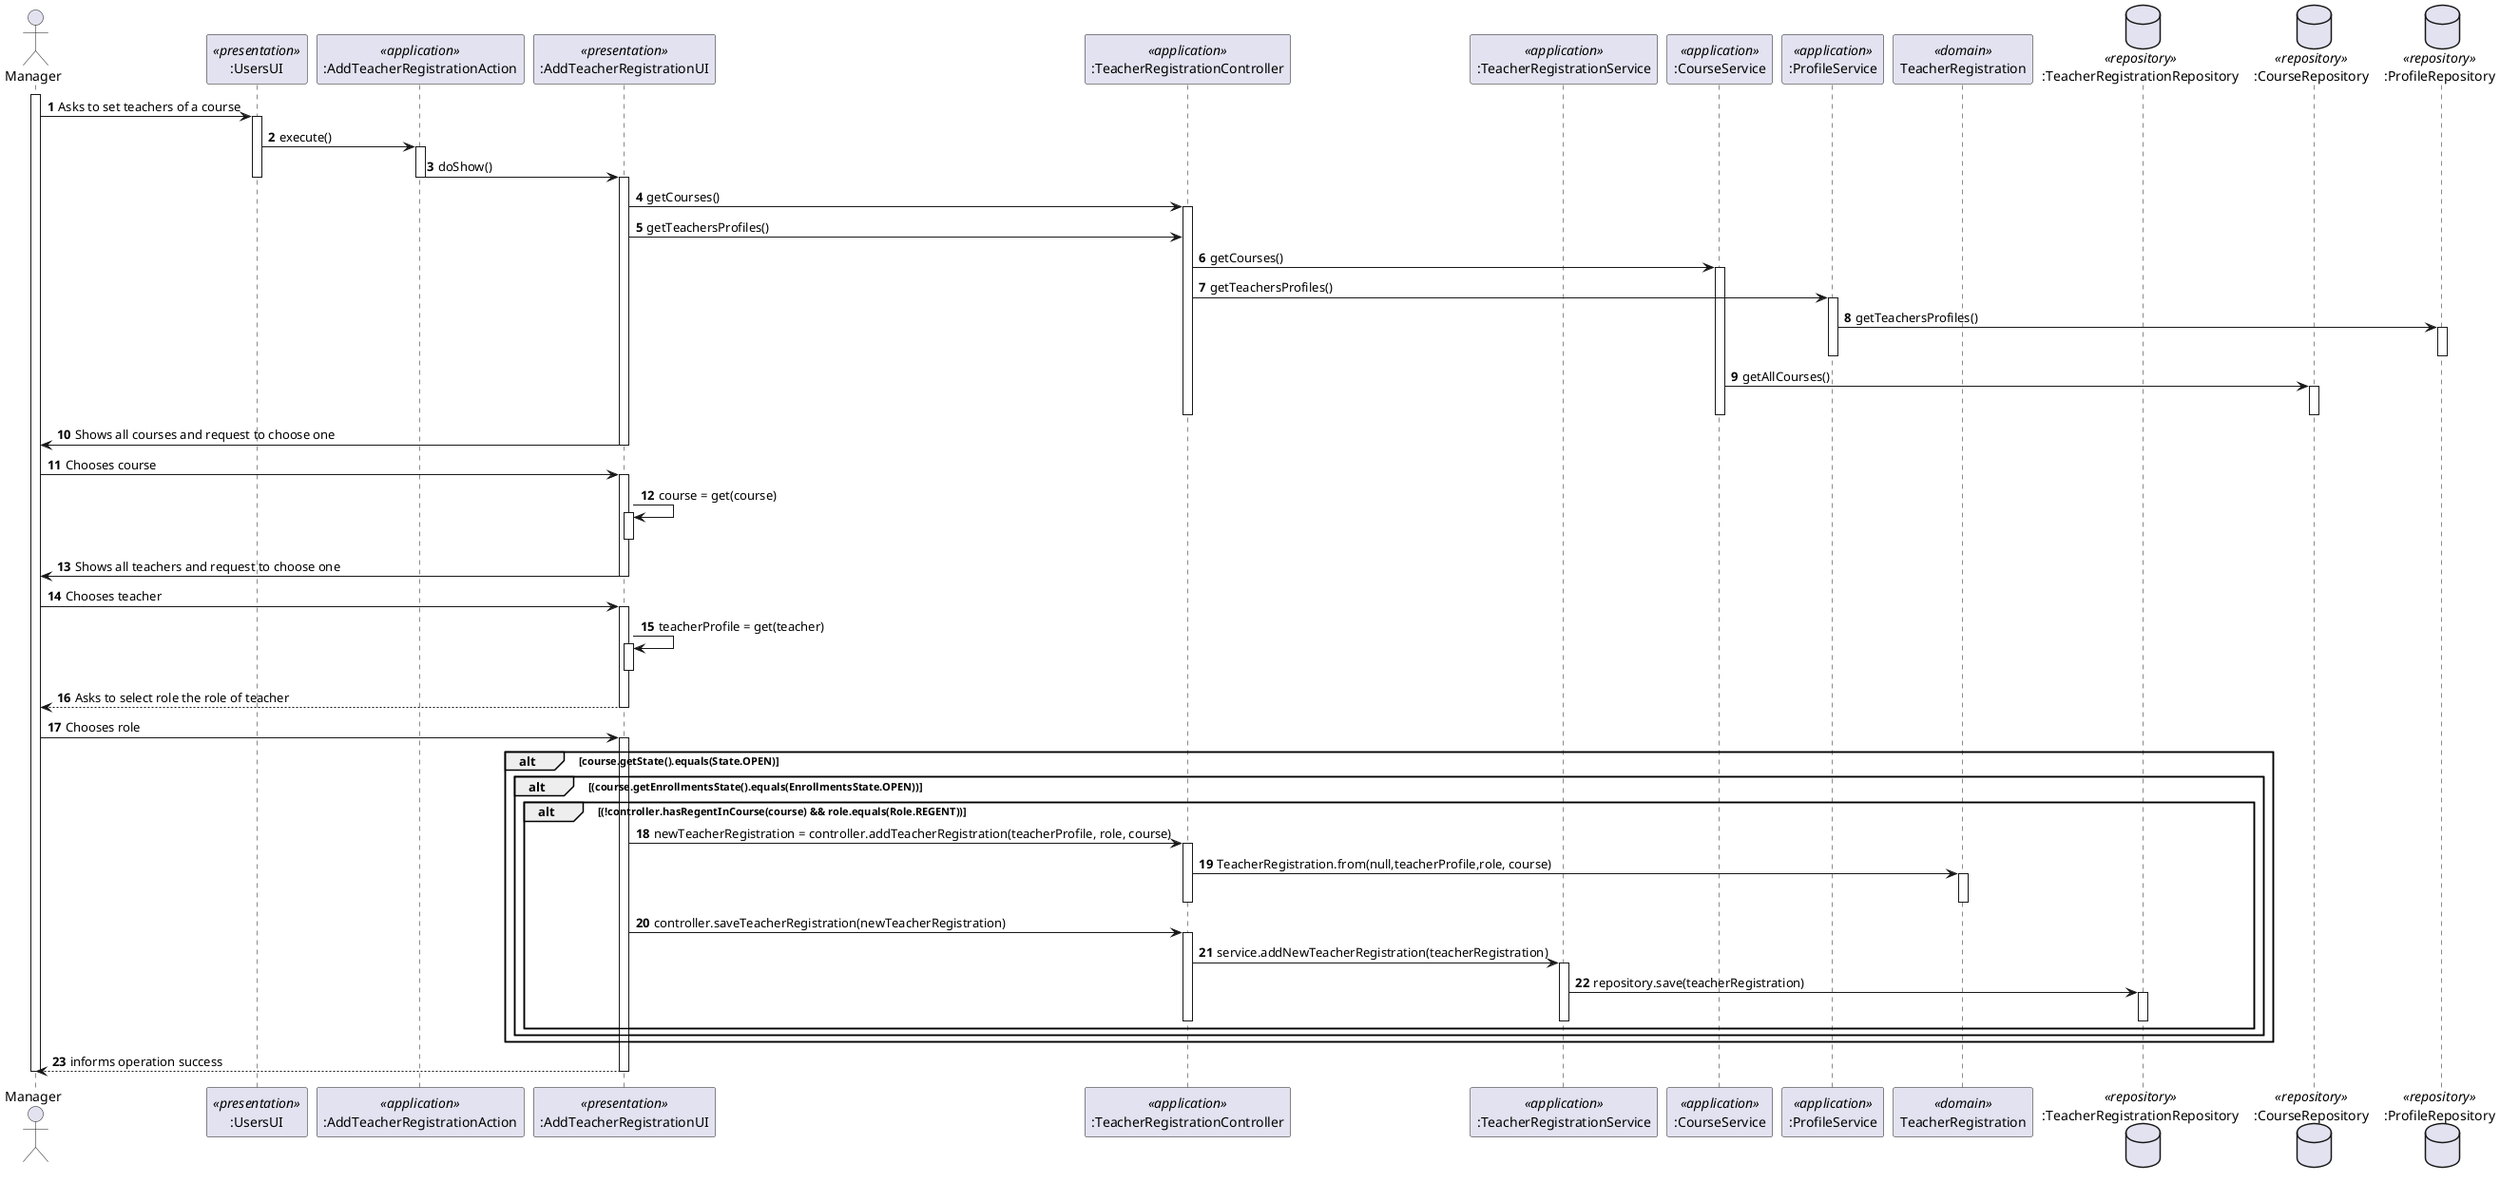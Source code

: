 @startuml
'https://plantuml.com/sequence-diagram

autonumber

actor manager as "Manager"

participant ":UsersUI" as ui <<presentation>>
participant ":AddTeacherRegistrationAction" as action <<application>>
participant ":AddTeacherRegistrationUI" as registrationUI <<presentation>>
participant ":TeacherRegistrationController" as controller <<application>>
participant ":TeacherRegistrationService" as service <<application>>
participant ":CourseService" as serviceCourse <<application>>
participant ":ProfileService" as serviceProfile <<application>>
participant "TeacherRegistration" as teacherRegistration <<domain>>
database ":TeacherRegistrationRepository" as repository <<repository>>
database ":CourseRepository" as repositoryCourse <<repository>>
database ":ProfileRepository" as repositoryProfile <<repository>>

activate manager

manager -> ui : Asks to set teachers of a course
activate ui
ui -> action : execute()
activate action
action -> registrationUI : doShow()
deactivate action
deactivate ui
activate registrationUI
registrationUI -> controller : getCourses()
activate controller
registrationUI -> controller : getTeachersProfiles()
controller -> serviceCourse : getCourses()
activate serviceCourse
controller -> serviceProfile : getTeachersProfiles()
activate serviceProfile
serviceProfile -> repositoryProfile : getTeachersProfiles()
activate repositoryProfile
deactivate repositoryProfile
deactivate serviceProfile
serviceCourse -> repositoryCourse : getAllCourses()
activate repositoryCourse
deactivate repositoryCourse
deactivate serviceCourse
deactivate controller
registrationUI -> manager : Shows all courses and request to choose one
deactivate registrationUI
manager -> registrationUI : Chooses course
activate registrationUI
registrationUI -> registrationUI : course = get(course)
activate registrationUI
deactivate registrationUI
registrationUI -> manager : Shows all teachers and request to choose one
deactivate registrationUI
manager -> registrationUI : Chooses teacher
activate registrationUI
registrationUI -> registrationUI : teacherProfile = get(teacher)
activate registrationUI
deactivate registrationUI
registrationUI --> manager : Asks to select role the role of teacher
deactivate registrationUI
manager -> registrationUI : Chooses role
activate registrationUI
alt course.getState().equals(State.OPEN)
    alt (course.getEnrollmentsState().equals(EnrollmentsState.OPEN))
        alt (!controller.hasRegentInCourse(course) && role.equals(Role.REGENT))
            registrationUI -> controller : newTeacherRegistration = controller.addTeacherRegistration(teacherProfile, role, course)
            activate controller
            controller -> teacherRegistration : TeacherRegistration.from(null,teacherProfile,role, course)
            activate teacherRegistration
            deactivate teacherRegistration
            deactivate controller
            registrationUI -> controller : controller.saveTeacherRegistration(newTeacherRegistration)
            activate controller
            controller -> service : service.addNewTeacherRegistration(teacherRegistration)
            activate service
            service -> repository : repository.save(teacherRegistration)
            activate repository
            deactivate repository
            deactivate service
            deactivate controller

        end
    end
end

registrationUI --> manager : informs operation success
deactivate registrationUI
deactivate manager


@enduml
